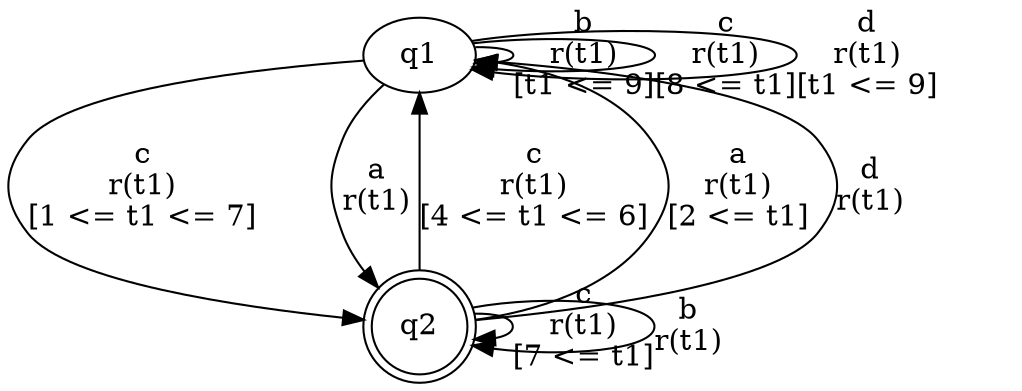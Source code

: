 digraph "tests_1/test51/solution501/solution" {
	q1[label=q1]
	q2[label=q2 shape=doublecircle]
	q1 -> q2[label="c\nr(t1)\n[1 <= t1 <= 7]"]
	q2 -> q1[label="c\nr(t1)\n[4 <= t1 <= 6]"]
	q2 -> q2[label="c\nr(t1)\n[7 <= t1]"]
	q2 -> q1[label="a\nr(t1)\n[2 <= t1]"]
	q2 -> q2[label="b\nr(t1)\n"]
	q2 -> q1[label="d\nr(t1)\n"]
	q1 -> q1[label="b\nr(t1)\n[t1 <= 9]"]
	q1 -> q2[label="a\nr(t1)\n"]
	q1 -> q1[label="c\nr(t1)\n[8 <= t1]"]
	q1 -> q1[label="d\nr(t1)\n[t1 <= 9]"]
}
